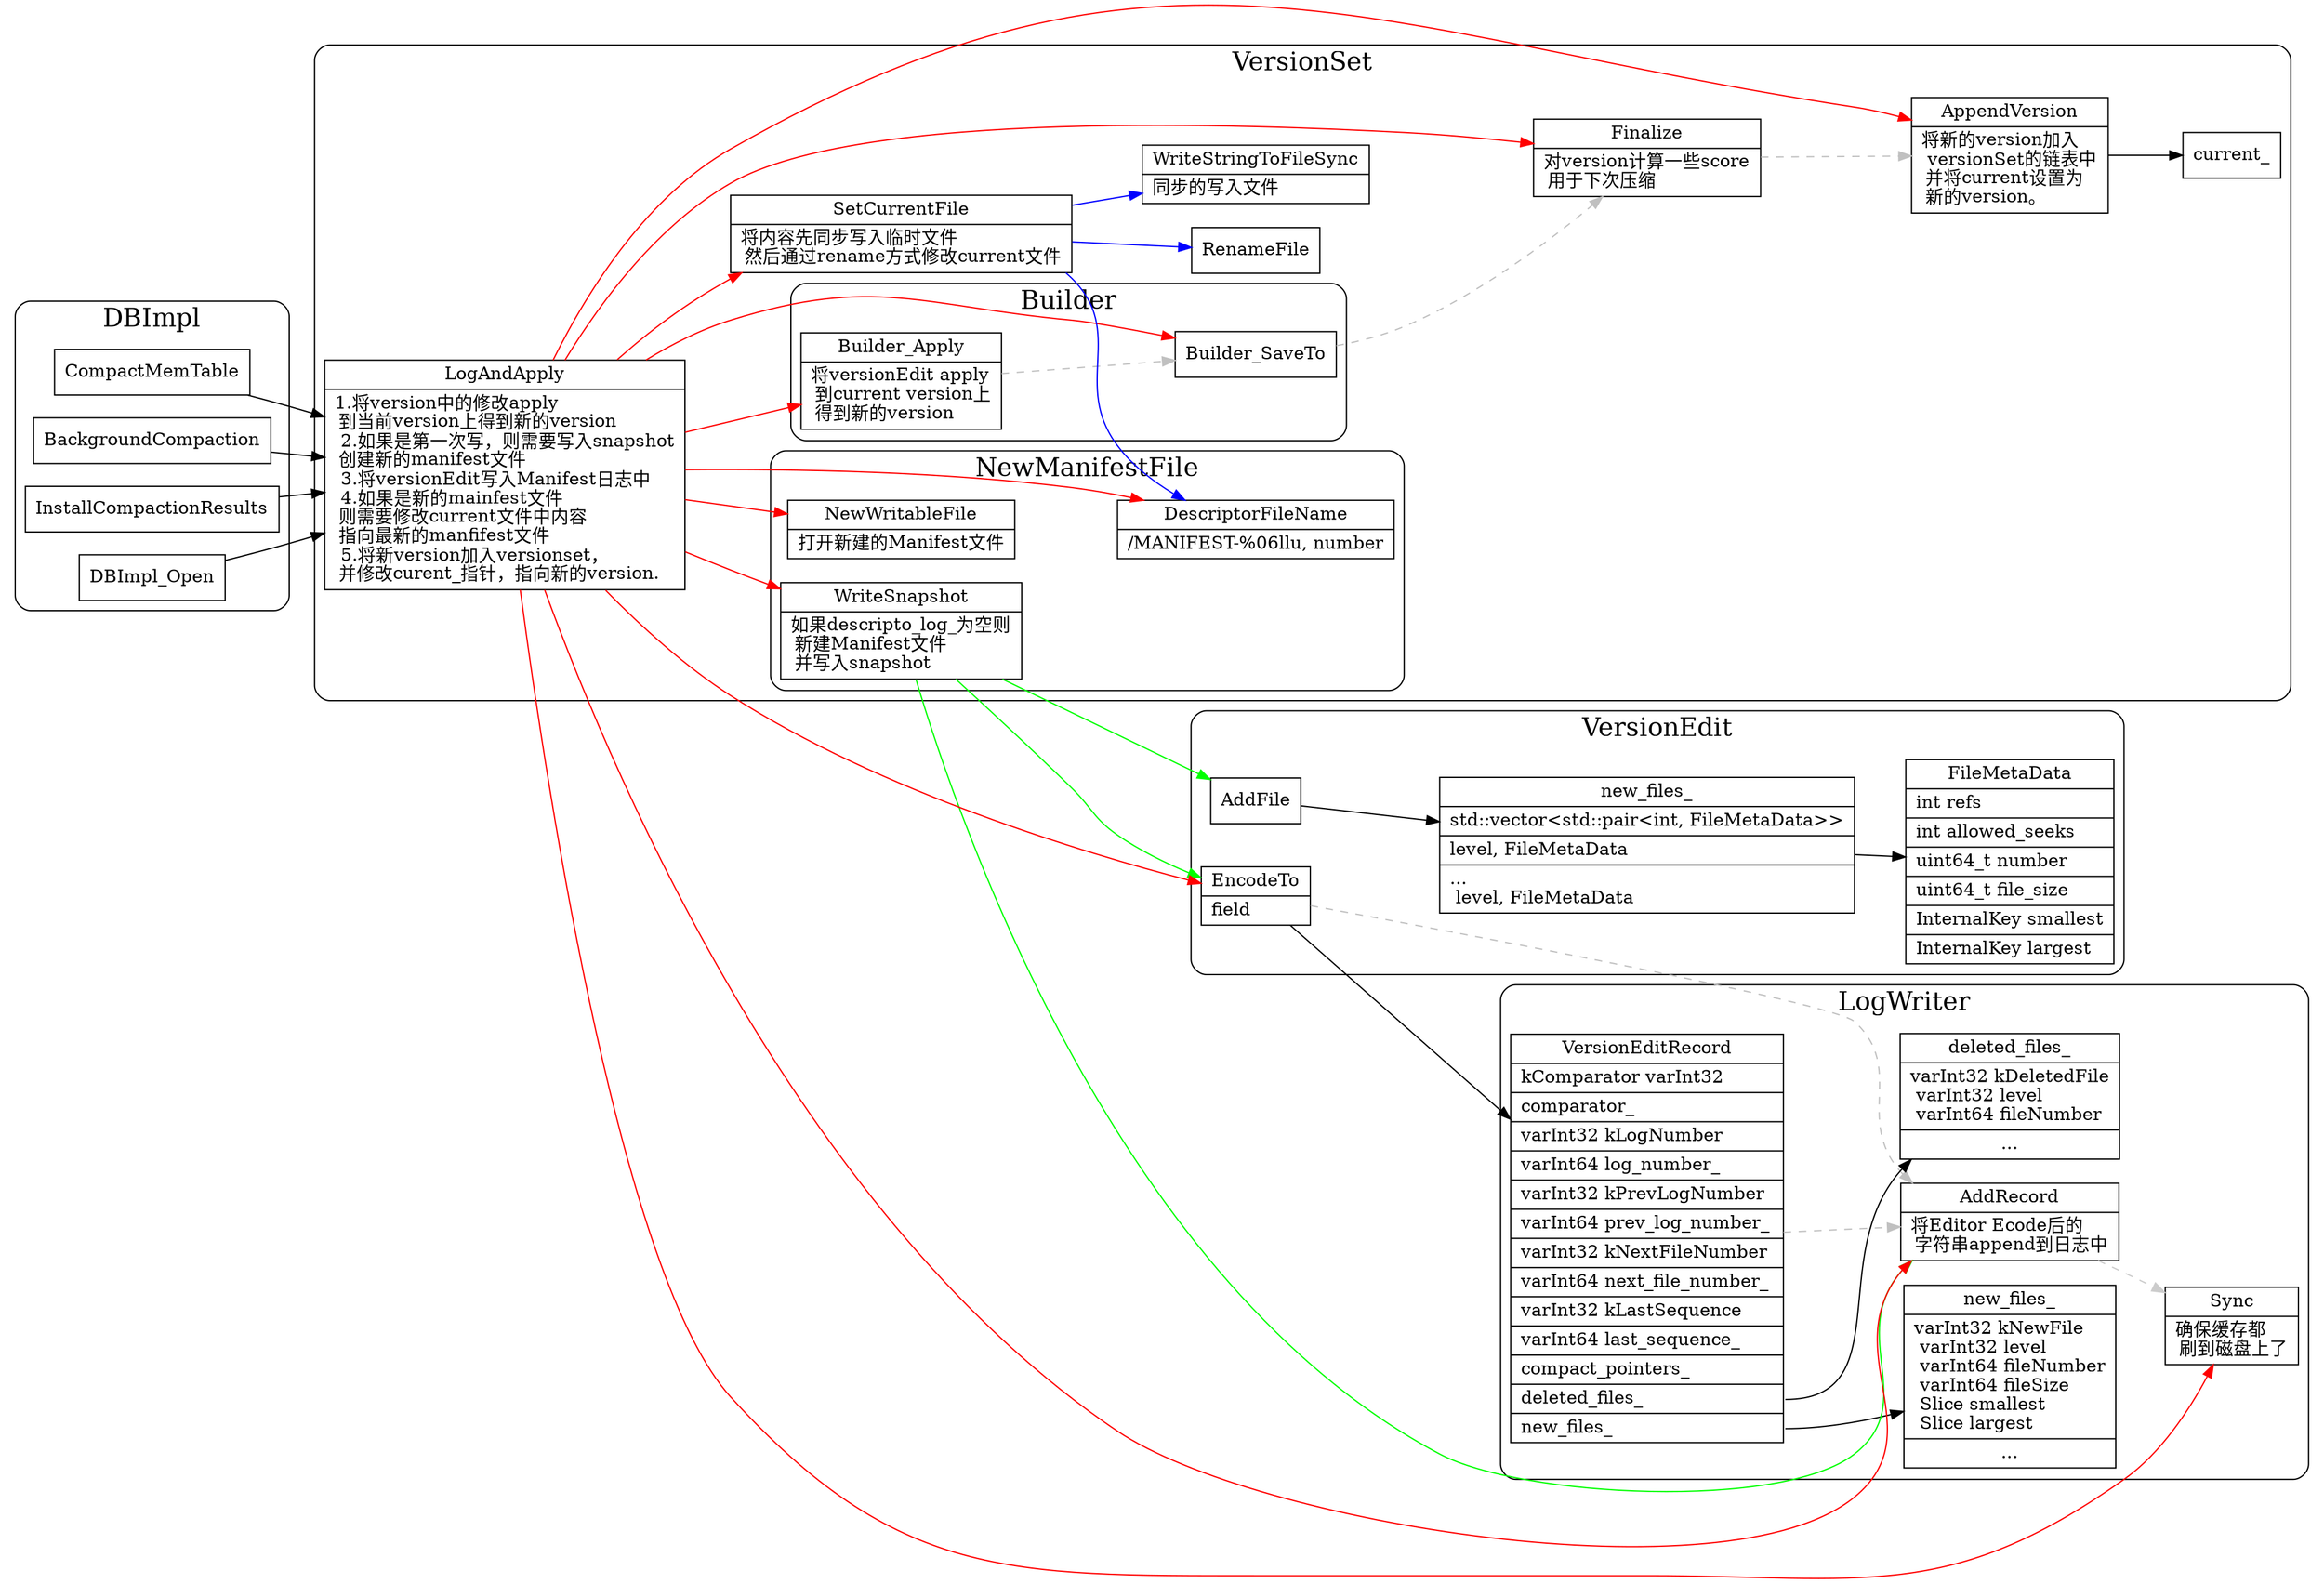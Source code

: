 digraph version {
  node[shape=box;];
  newrank=true;
  rankdir=LR;
  FileMetaData[
    shape="record";
    label="{{
      FileMetaData|
      int refs\l|
      int allowed_seeks\l|
      uint64_t number\l|
      uint64_t file_size\l|
      InternalKey smallest\l|
      InternalKey largest\l
    }}";
  ];

  subgraph cluster_VersionEdit {
    graph[label="VersionEdit";fontsize=20;style=rounded];
    new_files_[
      shape="record";
      label="{{
        new_files_|
        std::vector\<std::pair\<int, FileMetaData\>\>\l|
        level, FileMetaData\l|
        ...\l
        level, FileMetaData\l
      }}";
    ];
    VersionEdit_EncodeTo[
      shape="record";
      label="{{
        EncodeTo|
        field \l
      }}";
    ];
    AddFile -> new_files_;
    new_files_ -> FileMetaData;
  };
  subgraph cluster_LogWriter {
    graph[label="LogWriter";fontsize=20;style=rounded];
    AddRecord[
      shape="record";
      label="{{
        AddRecord|
        将Editor Ecode后的\l 
        字符串append到日志中\l
      }}";
    ];
    Sync[
      shape="record";
      label="{{
        Sync|
        确保缓存都\l 
        刷到磁盘上了\l
      }}";
    ];
    AddRecord -> Sync [style=dashed;color=gray80];
    VersionEditRecord[
      shape="record";
      label="{{
        VersionEditRecord|
        kComparator varInt32\l|
        comparator_\l|
        varInt32 kLogNumber\l|
        varInt64 log_number_\l|
        varInt32 kPrevLogNumber\l|
        varInt64 prev_log_number_\l|
        varInt32 kNextFileNumber \l|
        varInt64 next_file_number_\l|
        varInt32 kLastSequence\l|
        varInt64 last_sequence_\l|
        compact_pointers_\l|
        <deleted_files_> deleted_files_\l|
        <new_files_> new_files_\l
      }}";
    ];
    deleted_files_[
      shape="record";
      label="{{
        deleted_files_|
        varInt32 kDeletedFile\l
        varInt32 level\l
        varInt64 fileNumber\l|
        ...
      }}";
    ];
    r_new_files_[
      shape="record";
      label="{{
        new_files_|
        varInt32 kNewFile\l
        varInt32 level\l
        varInt64 fileNumber\l
        varInt64 fileSize\l
        Slice smallest\l
        Slice largest\l|
        ...
      }}";
    ];
    VersionEditRecord:deleted_files_ -> deleted_files_;
    VersionEditRecord:new_files_ -> r_new_files_;

    VersionEdit_EncodeTo -> VersionEditRecord;
    VersionEditRecord -> AddRecord [style=dashed;color=gray];
  };

  subgraph cluster_VersionSet {
    graph[label="VersionSet";fontsize=20;style=rounded];
    DescriptorFileName[
      shape="record";
      label="{{
        DescriptorFileName|
        /MANIFEST-%06llu, number
      }}";
    ];
    WriteSnapshot[
      shape="record";
      label="{{
        WriteSnapshot|
        如果descripto_log_为空则\l
        新建Manifest文件\l 
        并写入snapshot\l
      }}";
    ];
    NewWritableFile[
      shape="record";
      label="{{
        NewWritableFile|
        打开新建的Manifest文件\l
      }}";
    ];
    subgraph cluster_Builder {
      graph[label="Builder";fontsize=20;style=rounded];
      Builder_Apply;
      Builder_SaveTo;
      Builder_Apply[
        shape="record";
        label="{{
          Builder_Apply|
          将versionEdit apply\l 
          到current version上\l
          得到新的version\l
        }}";
      ];
      Builder_Apply -> Builder_SaveTo [style=dashed;color=gray];
    };
    Builder_SaveTo -> Finalize [style=dashed;color=gray];
    Finalize[
      shape="record";
      label="{{
        Finalize|
        对version计算一些score\l
        用于下次压缩\l
      }}";
    ];
    Finalize -> AppendVersion[style=dashed;color=gray];
    LogAndApply[
      shape="record";
      label="{{
        LogAndApply|
        1.将version中的修改apply\l 
        到当前version上得到新的version\l
        2.如果是第一次写，则需要写入snapshot\l 创建新的manifest文件\l
        3.将versionEdit写入Manifest日志中\l
        4.如果是新的mainfest文件\l 
          则需要修改current文件中内容\l
          指向最新的manfifest文件\l
        5.将新version加入versionset，\l 
        并修改curent_指针，指向新的version.\l
      }}";
    ];

    LogAndApply -> {
      WriteSnapshot;
      DescriptorFileName;
      NewWritableFile;
      SetCurrentFile;
      AppendVersion;
      AddRecord;
      Builder_Apply;
      Builder_SaveTo;
      Finalize;
      VersionEdit_EncodeTo;
      Sync;
    }[color=red];
    AppendVersion -> current_;

    WriteSnapshot -> {
      VersionEdit_EncodeTo
      AddRecord;
      AddFile;
    }[color=green];
    AppendVersion[
      shape="record";
      label="{{
        AppendVersion|
        将新的version加入\l 
        versionSet的链表中\l
        并将current设置为\l 
        新的version。\l
      }}";
    ];
    SetCurrentFile[
      shape="record";
      label="{{
        SetCurrentFile|
        将内容先同步写入临时文件\l
        然后通过rename方式修改current文件\l
      }}";
    ];
    WriteStringToFileSync[
      shape="record";
      label="{{
        WriteStringToFileSync|
        同步的写入文件\l
      }}";
    ];

    SetCurrentFile -> {
      WriteStringToFileSync;
      RenameFile;
      DescriptorFileName;
    }[color=blue];

    subgraph cluster_NewManifestFile {
      graph[label="NewManifestFile";fontsize=20;style=rounded];
      DescriptorFileName;
      NewWritableFile;
      WriteSnapshot;
    };
    VersionEdit_EncodeTo -> AddRecord[style=dashed;color=gray];
  };
  subgraph cluster_DBImpl{
    graph[label="DBImpl";fontsize=20;style=rounded];
    CompactMemTable -> LogAndApply;
    BackgroundCompaction -> LogAndApply;
    InstallCompactionResults -> LogAndApply;
    DBImpl_Open -> LogAndApply;
  };

}
